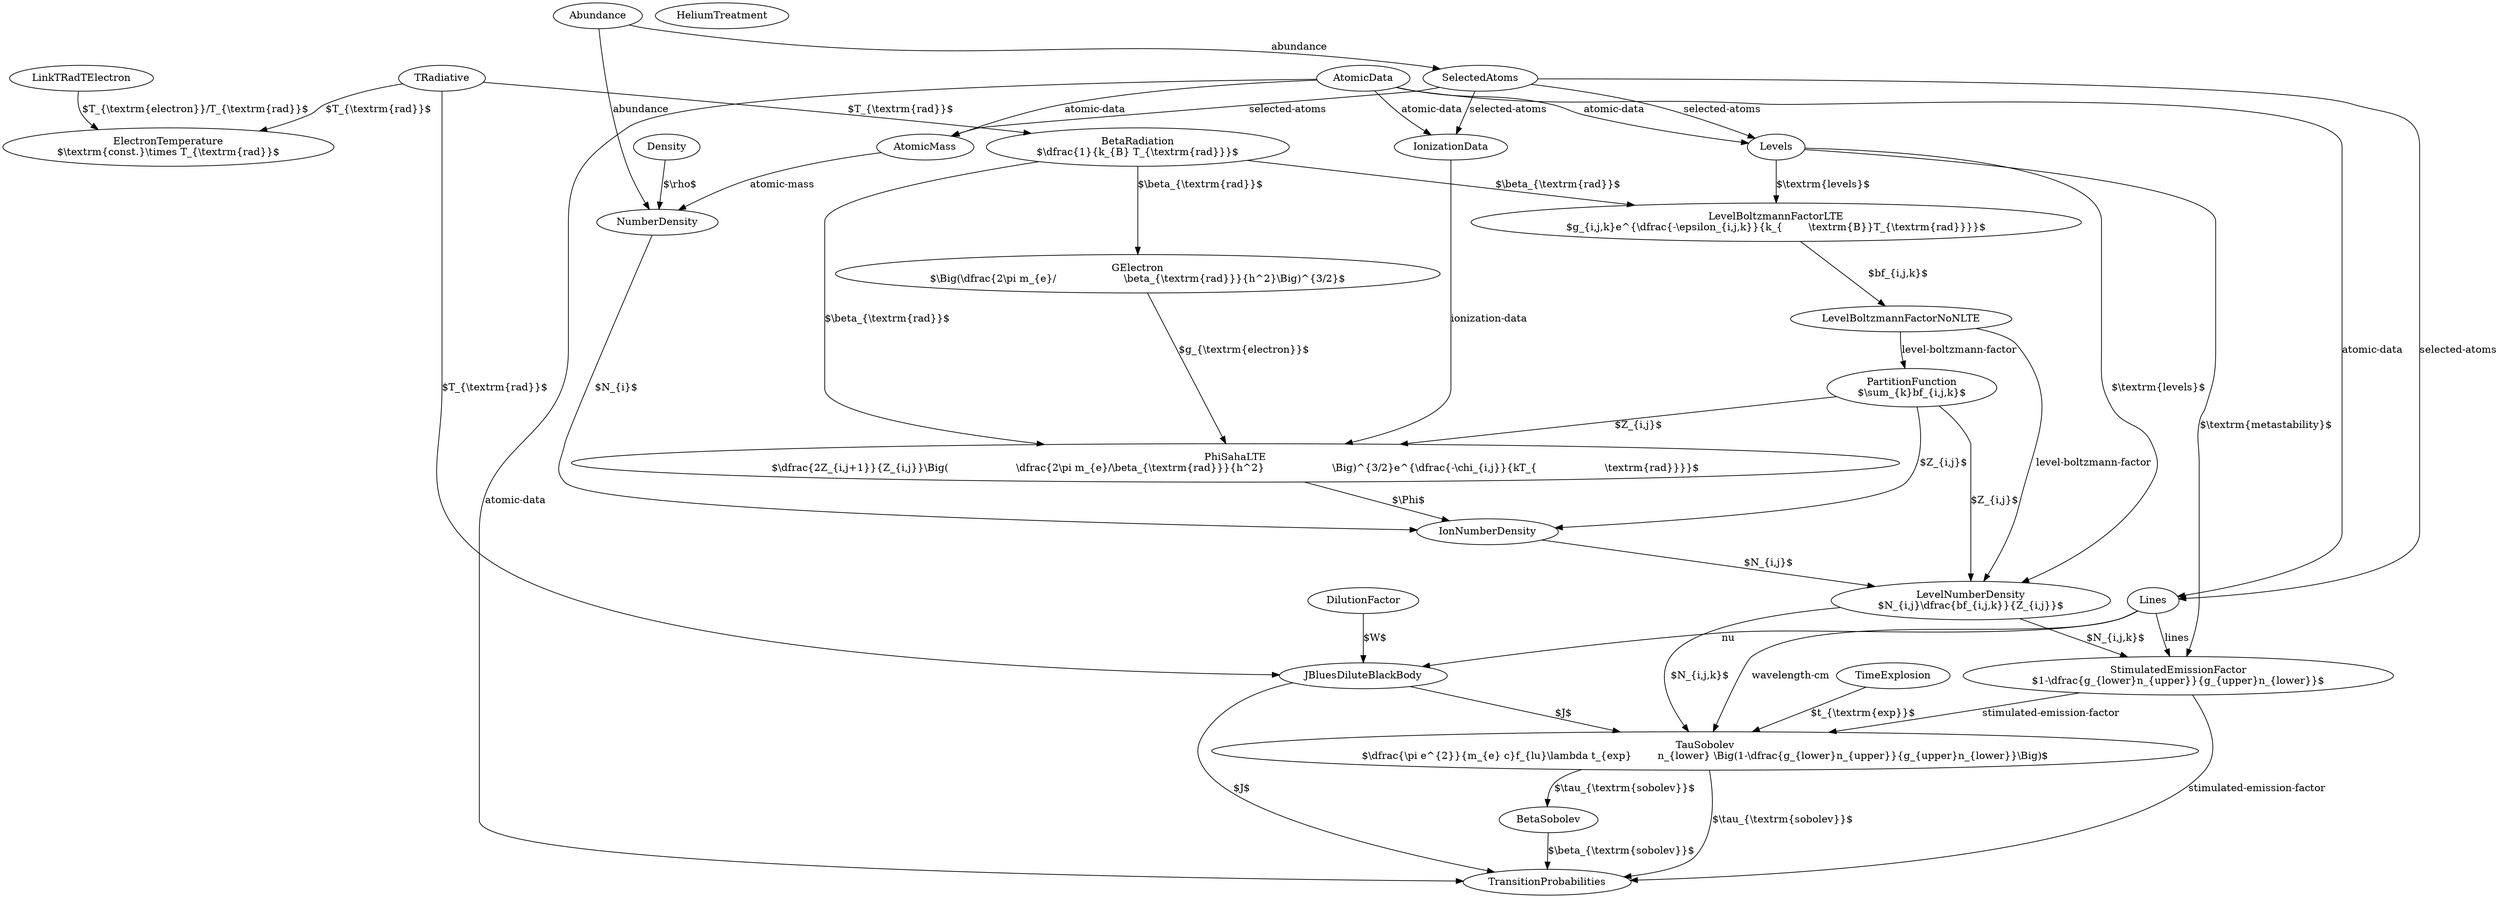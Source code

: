 strict digraph  {
	node [label="\N"];
	Density	 [label=Density];
	NumberDensity	 [label=NumberDensity];
	Density -> NumberDensity	 [label="$\\rho$"];
	ElectronTemperature	 [label="ElectronTemperature\n$\\textrm{const.}\\times T_{\\textrm{rad}}$"];
	BetaSobolev	 [label=BetaSobolev];
	TransitionProbabilities	 [label=TransitionProbabilities];
	BetaSobolev -> TransitionProbabilities	 [label="$\\beta_{\\textrm{sobolev}}$"];
	JBluesDiluteBlackBody	 [label=JBluesDiluteBlackBody];
	JBluesDiluteBlackBody -> TransitionProbabilities	 [label="$J$"];
	TauSobolev	 [label="TauSobolev\n$\\dfrac{\\pi e^{2}}{m_{e} c}f_{lu}\\lambda t_{exp}        n_{lower} \\Big(1-\\dfrac{g_{lower}n_{upper}}{g_{upper}n_{\
lower}}\\Big)$"];
	JBluesDiluteBlackBody -> TauSobolev	 [label="$J$"];
	BetaRadiation	 [label="BetaRadiation\n$\\dfrac{1}{k_{B} T_{\\textrm{rad}}}$"];
	PhiSahaLTE	 [label="PhiSahaLTE\n$\\dfrac{2Z_{i,j+1}}{Z_{i,j}}\\Big(                     \\dfrac{2\\pi m_{e}/\\beta_{\\textrm{rad}}}{h^2}                     \\Big)^{\
3/2}e^{\\dfrac{-\\chi_{i,j}}{kT_{                     \\textrm{rad}}}}$"];
	BetaRadiation -> PhiSahaLTE	 [label="$\\beta_{\\textrm{rad}}$"];
	LevelBoltzmannFactorLTE	 [label="LevelBoltzmannFactorLTE\n$g_{i,j,k}e^{\\dfrac{-\\epsilon_{i,j,k}}{k_{        \\textrm{B}}T_{\\textrm{rad}}}}$"];
	BetaRadiation -> LevelBoltzmannFactorLTE	 [label="$\\beta_{\\textrm{rad}}$"];
	GElectron	 [label="GElectron\n$\\Big(\\dfrac{2\\pi m_{e}/                     \\beta_{\\textrm{rad}}}{h^2}\\Big)^{3/2}$"];
	BetaRadiation -> GElectron	 [label="$\\beta_{\\textrm{rad}}$"];
	PartitionFunction	 [label="PartitionFunction\n$\\sum_{k}bf_{i,j,k}$"];
	PartitionFunction -> PhiSahaLTE	 [label="$Z_{i,j}$"];
	LevelNumberDensity	 [label="LevelNumberDensity\n$N_{i,j}\\dfrac{bf_{i,j,k}}{Z_{i,j}}$"];
	PartitionFunction -> LevelNumberDensity	 [label="$Z_{i,j}$"];
	IonNumberDensity	 [label=IonNumberDensity];
	PartitionFunction -> IonNumberDensity	 [label="$Z_{i,j}$"];
	TauSobolev -> BetaSobolev	 [label="$\\tau_{\\textrm{sobolev}}$"];
	TauSobolev -> TransitionProbabilities	 [label="$\\tau_{\\textrm{sobolev}}$"];
	PhiSahaLTE -> IonNumberDensity	 [label="$\\Phi$"];
	StimulatedEmissionFactor	 [label="StimulatedEmissionFactor\n$1-\\dfrac{g_{lower}n_{upper}}{g_{upper}n_{lower}}$"];
	StimulatedEmissionFactor -> TransitionProbabilities	 [label="stimulated-emission-factor"];
	StimulatedEmissionFactor -> TauSobolev	 [label="stimulated-emission-factor"];
	Levels	 [label=Levels];
	Levels -> StimulatedEmissionFactor	 [label="$\\textrm{metastability}$"];
	Levels -> LevelBoltzmannFactorLTE	 [label="$\\textrm{levels}$"];
	Levels -> LevelNumberDensity	 [label="$\\textrm{levels}$"];
	DilutionFactor	 [label=DilutionFactor];
	DilutionFactor -> JBluesDiluteBlackBody	 [label="$W$"];
	Abundance	 [label=Abundance];
	Abundance -> NumberDensity	 [label=abundance];
	SelectedAtoms	 [label=SelectedAtoms];
	Abundance -> SelectedAtoms	 [label=abundance];
	NumberDensity -> IonNumberDensity	 [label="$N_{i}$"];
	Lines	 [label=Lines];
	Lines -> JBluesDiluteBlackBody	 [label=nu];
	Lines -> TauSobolev	 [label="wavelength-cm"];
	Lines -> StimulatedEmissionFactor	 [label=lines];
	IonizationData	 [label=IonizationData];
	IonizationData -> PhiSahaLTE	 [label="ionization-data"];
	AtomicMass	 [label=AtomicMass];
	AtomicMass -> NumberDensity	 [label="atomic-mass"];
	TRadiative	 [label=TRadiative];
	TRadiative -> ElectronTemperature	 [label="$T_{\\textrm{rad}}$"];
	TRadiative -> JBluesDiluteBlackBody	 [label="$T_{\\textrm{rad}}$"];
	TRadiative -> BetaRadiation	 [label="$T_{\\textrm{rad}}$"];
	HeliumTreatment	 [label=HeliumTreatment];
	LinkTRadTElectron	 [label=LinkTRadTElectron];
	LinkTRadTElectron -> ElectronTemperature	 [label="$T_{\\textrm{electron}}/T_{\\textrm{rad}}$"];
	AtomicData	 [label=AtomicData];
	AtomicData -> TransitionProbabilities	 [label="atomic-data"];
	AtomicData -> Levels	 [label="atomic-data"];
	AtomicData -> Lines	 [label="atomic-data"];
	AtomicData -> IonizationData	 [label="atomic-data"];
	AtomicData -> AtomicMass	 [label="atomic-data"];
	LevelBoltzmannFactorNoNLTE	 [label=LevelBoltzmannFactorNoNLTE];
	LevelBoltzmannFactorLTE -> LevelBoltzmannFactorNoNLTE	 [label="$bf_{i,j,k}$"];
	LevelBoltzmannFactorNoNLTE -> PartitionFunction	 [label="level-boltzmann-factor"];
	LevelBoltzmannFactorNoNLTE -> LevelNumberDensity	 [label="level-boltzmann-factor"];
	LevelNumberDensity -> TauSobolev	 [label="$N_{i,j,k}$"];
	LevelNumberDensity -> StimulatedEmissionFactor	 [label="$N_{i,j,k}$"];
	TimeExplosion	 [label=TimeExplosion];
	TimeExplosion -> TauSobolev	 [label="$t_{\\textrm{exp}}$"];
	GElectron -> PhiSahaLTE	 [label="$g_{\\textrm{electron}}$"];
	SelectedAtoms -> Levels	 [label="selected-atoms"];
	SelectedAtoms -> Lines	 [label="selected-atoms"];
	SelectedAtoms -> IonizationData	 [label="selected-atoms"];
	SelectedAtoms -> AtomicMass	 [label="selected-atoms"];
	IonNumberDensity -> LevelNumberDensity	 [label="$N_{i,j}$"];
}
